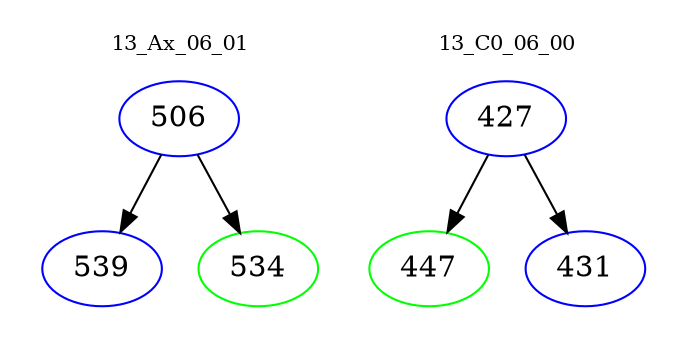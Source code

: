 digraph{
subgraph cluster_0 {
color = white
label = "13_Ax_06_01";
fontsize=10;
T0_506 [label="506", color="blue"]
T0_506 -> T0_539 [color="black"]
T0_539 [label="539", color="blue"]
T0_506 -> T0_534 [color="black"]
T0_534 [label="534", color="green"]
}
subgraph cluster_1 {
color = white
label = "13_C0_06_00";
fontsize=10;
T1_427 [label="427", color="blue"]
T1_427 -> T1_447 [color="black"]
T1_447 [label="447", color="green"]
T1_427 -> T1_431 [color="black"]
T1_431 [label="431", color="blue"]
}
}
